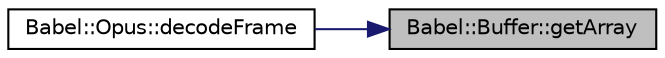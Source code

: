 digraph "Babel::Buffer::getArray"
{
 // LATEX_PDF_SIZE
  edge [fontname="Helvetica",fontsize="10",labelfontname="Helvetica",labelfontsize="10"];
  node [fontname="Helvetica",fontsize="10",shape=record];
  rankdir="RL";
  Node1 [label="Babel::Buffer::getArray",height=0.2,width=0.4,color="black", fillcolor="grey75", style="filled", fontcolor="black",tooltip=" "];
  Node1 -> Node2 [dir="back",color="midnightblue",fontsize="10",style="solid",fontname="Helvetica"];
  Node2 [label="Babel::Opus::decodeFrame",height=0.2,width=0.4,color="black", fillcolor="white", style="filled",URL="$classBabel_1_1Opus.html#a688b5d538a17d9c790c54d69d5438e4e",tooltip=" "];
}
